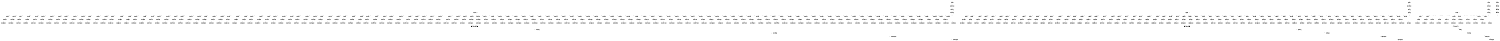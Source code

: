 digraph CFG {
size="10,8"
rankdir="TB"
orientation="portrait"
fontsize=10;
   subgraph "swi120" {
   "swi1200"[label="swi120__bb",fontsize=10,width=0.01]
   "swi1201"[label="swi120__bb__2___1",fontsize=10,width=0.01]
   "swi1202"[label="swi120__bb1",fontsize=10,width=0.01]
   "swi1203"[label="swi120__bb2",fontsize=10,width=0.01]
   "swi1204"[label="swi120__bb3",fontsize=10,width=0.01]
   "swi1205"[label="swi120__bb3__2",fontsize=10,width=0.01]
   "swi1206"[label="swi120__bb3__2___1",fontsize=10,width=0.01]
   "swi1207"[label="swi120__bb5",fontsize=10,width=0.01]
   "swi1208"[label="swi120__bb5__2",fontsize=10,width=0.01]
   "swi1209"[label="swi120__bb5__2___1",fontsize=10,width=0.01]
   "swi12010"[label="swi120__bb7",fontsize=10,width=0.01]
   "swi12011"[label="swi120__bb7__2",fontsize=10,width=0.01]
   "swi12012"[label="swi120__bb7__2___1",fontsize=10,width=0.01]
   "swi12013"[label="swi120__bb9",fontsize=10,width=0.01]
   "swi12014"[label="swi120__bb9__2",fontsize=10,width=0.01]
   "swi12015"[label="swi120__bb9__2___1",fontsize=10,width=0.01]
   "swi12016"[label="swi120__bb11",fontsize=10,width=0.01]
   "swi12017"[label="swi120__bb11__2",fontsize=10,width=0.01]
   "swi12018"[label="swi120__bb11__2___1",fontsize=10,width=0.01]
   "swi12019"[label="swi120__bb13",fontsize=10,width=0.01]
   "swi12020"[label="swi120__bb13__2",fontsize=10,width=0.01]
   "swi12021"[label="swi120__bb13__2___1",fontsize=10,width=0.01]
   "swi12022"[label="swi120__bb15",fontsize=10,width=0.01]
   "swi12023"[label="swi120__bb15__2",fontsize=10,width=0.01]
   "swi12024"[label="swi120__bb15__2___1",fontsize=10,width=0.01]
   "swi12025"[label="swi120__bb17",fontsize=10,width=0.01]
   "swi12026"[label="swi120__bb17__2",fontsize=10,width=0.01]
   "swi12027"[label="swi120__bb17__2___1",fontsize=10,width=0.01]
   "swi12028"[label="swi120__bb19",fontsize=10,width=0.01]
   "swi12029"[label="swi120__bb19__2",fontsize=10,width=0.01]
   "swi12030"[label="swi120__bb19__2___1",fontsize=10,width=0.01]
   "swi12031"[label="swi120__bb21",fontsize=10,width=0.01]
   "swi12032"[label="swi120__bb21__2",fontsize=10,width=0.01]
   "swi12033"[label="swi120__bb21__2___1",fontsize=10,width=0.01]
   "swi12034"[label="swi120__bb23",fontsize=10,width=0.01]
   "swi12035"[label="swi120__bb23__2",fontsize=10,width=0.01]
   "swi12036"[label="swi120__bb23__2___1",fontsize=10,width=0.01]
   "swi12037"[label="swi120__bb25",fontsize=10,width=0.01]
   "swi12038"[label="swi120__bb25__2",fontsize=10,width=0.01]
   "swi12039"[label="swi120__bb25__2___1",fontsize=10,width=0.01]
   "swi12040"[label="swi120__bb27",fontsize=10,width=0.01]
   "swi12041"[label="swi120__bb27__2",fontsize=10,width=0.01]
   "swi12042"[label="swi120__bb27__2___1",fontsize=10,width=0.01]
   "swi12043"[label="swi120__bb29",fontsize=10,width=0.01]
   "swi12044"[label="swi120__bb29__2",fontsize=10,width=0.01]
   "swi12045"[label="swi120__bb29__2___1",fontsize=10,width=0.01]
   "swi12046"[label="swi120__bb31",fontsize=10,width=0.01]
   "swi12047"[label="swi120__bb31__2",fontsize=10,width=0.01]
   "swi12048"[label="swi120__bb31__2___1",fontsize=10,width=0.01]
   "swi12049"[label="swi120__bb33",fontsize=10,width=0.01]
   "swi12050"[label="swi120__bb33__2",fontsize=10,width=0.01]
   "swi12051"[label="swi120__bb33__2___1",fontsize=10,width=0.01]
   "swi12052"[label="swi120__bb35",fontsize=10,width=0.01]
   "swi12053"[label="swi120__bb35__2",fontsize=10,width=0.01]
   "swi12054"[label="swi120__bb35__2___1",fontsize=10,width=0.01]
   "swi12055"[label="swi120__bb37",fontsize=10,width=0.01]
   "swi12056"[label="swi120__bb37__2",fontsize=10,width=0.01]
   "swi12057"[label="swi120__bb37__2___1",fontsize=10,width=0.01]
   "swi12058"[label="swi120__bb39",fontsize=10,width=0.01]
   "swi12059"[label="swi120__bb39__2",fontsize=10,width=0.01]
   "swi12060"[label="swi120__bb39__2___1",fontsize=10,width=0.01]
   "swi12061"[label="swi120__bb41",fontsize=10,width=0.01]
   "swi12062"[label="swi120__bb41__2",fontsize=10,width=0.01]
   "swi12063"[label="swi120__bb41__2___1",fontsize=10,width=0.01]
   "swi12064"[label="swi120__bb43",fontsize=10,width=0.01]
   "swi12065"[label="swi120__bb43__2",fontsize=10,width=0.01]
   "swi12066"[label="swi120__bb43__2___1",fontsize=10,width=0.01]
   "swi12067"[label="swi120__bb45",fontsize=10,width=0.01]
   "swi12068"[label="swi120__bb45__2",fontsize=10,width=0.01]
   "swi12069"[label="swi120__bb45__2___1",fontsize=10,width=0.01]
   "swi12070"[label="swi120__bb47",fontsize=10,width=0.01]
   "swi12071"[label="swi120__bb47__2",fontsize=10,width=0.01]
   "swi12072"[label="swi120__bb47__2___1",fontsize=10,width=0.01]
   "swi12073"[label="swi120__bb49",fontsize=10,width=0.01]
   "swi12074"[label="swi120__bb49__2",fontsize=10,width=0.01]
   "swi12075"[label="swi120__bb49__2___1",fontsize=10,width=0.01]
   "swi12076"[label="swi120__bb51",fontsize=10,width=0.01]
   "swi12077"[label="swi120__bb51__2",fontsize=10,width=0.01]
   "swi12078"[label="swi120__bb51__2___1",fontsize=10,width=0.01]
   "swi12079"[label="swi120__bb53",fontsize=10,width=0.01]
   "swi12080"[label="swi120__bb53__2",fontsize=10,width=0.01]
   "swi12081"[label="swi120__bb53__2___1",fontsize=10,width=0.01]
   "swi12082"[label="swi120__bb55",fontsize=10,width=0.01]
   "swi12083"[label="swi120__bb55__2",fontsize=10,width=0.01]
   "swi12084"[label="swi120__bb55__2___1",fontsize=10,width=0.01]
   "swi12085"[label="swi120__bb57",fontsize=10,width=0.01]
   "swi12086"[label="swi120__bb57__2",fontsize=10,width=0.01]
   "swi12087"[label="swi120__bb57__2___1",fontsize=10,width=0.01]
   "swi12088"[label="swi120__bb59",fontsize=10,width=0.01]
   "swi12089"[label="swi120__bb59__2",fontsize=10,width=0.01]
   "swi12090"[label="swi120__bb59__2___1",fontsize=10,width=0.01]
   "swi12091"[label="swi120__bb61",fontsize=10,width=0.01]
   "swi12092"[label="swi120__bb61__2",fontsize=10,width=0.01]
   "swi12093"[label="swi120__bb61__2___1",fontsize=10,width=0.01]
   "swi12094"[label="swi120__bb63",fontsize=10,width=0.01]
   "swi12095"[label="swi120__bb63__2",fontsize=10,width=0.01]
   "swi12096"[label="swi120__bb63__2___1",fontsize=10,width=0.01]
   "swi12097"[label="swi120__bb65",fontsize=10,width=0.01]
   "swi12098"[label="swi120__bb65__2",fontsize=10,width=0.01]
   "swi12099"[label="swi120__bb65__2___1",fontsize=10,width=0.01]
   "swi120100"[label="swi120__bb67",fontsize=10,width=0.01]
   "swi120101"[label="swi120__bb67__2",fontsize=10,width=0.01]
   "swi120102"[label="swi120__bb67__2___1",fontsize=10,width=0.01]
   "swi120103"[label="swi120__bb69",fontsize=10,width=0.01]
   "swi120104"[label="swi120__bb69__2",fontsize=10,width=0.01]
   "swi120105"[label="swi120__bb69__2___1",fontsize=10,width=0.01]
   "swi120106"[label="swi120__bb71",fontsize=10,width=0.01]
   "swi120107"[label="swi120__bb71__2",fontsize=10,width=0.01]
   "swi120108"[label="swi120__bb71__2___1",fontsize=10,width=0.01]
   "swi120109"[label="swi120__bb73",fontsize=10,width=0.01]
   "swi120110"[label="swi120__bb73__2",fontsize=10,width=0.01]
   "swi120111"[label="swi120__bb73__2___1",fontsize=10,width=0.01]
   "swi120112"[label="swi120__bb75",fontsize=10,width=0.01]
   "swi120113"[label="swi120__bb75__2",fontsize=10,width=0.01]
   "swi120114"[label="swi120__bb75__2___1",fontsize=10,width=0.01]
   "swi120115"[label="swi120__bb77",fontsize=10,width=0.01]
   "swi120116"[label="swi120__bb77__2",fontsize=10,width=0.01]
   "swi120117"[label="swi120__bb77__2___1",fontsize=10,width=0.01]
   "swi120118"[label="swi120__bb79",fontsize=10,width=0.01]
   "swi120119"[label="swi120__bb79__2",fontsize=10,width=0.01]
   "swi120120"[label="swi120__bb79__2___1",fontsize=10,width=0.01]
   "swi120121"[label="swi120__bb81",fontsize=10,width=0.01]
   "swi120122"[label="swi120__bb81__2",fontsize=10,width=0.01]
   "swi120123"[label="swi120__bb81__2___1",fontsize=10,width=0.01]
   "swi120124"[label="swi120__bb83",fontsize=10,width=0.01]
   "swi120125"[label="swi120__bb83__2",fontsize=10,width=0.01]
   "swi120126"[label="swi120__bb83__2___1",fontsize=10,width=0.01]
   "swi120127"[label="swi120__bb85",fontsize=10,width=0.01]
   "swi120128"[label="swi120__bb85__2",fontsize=10,width=0.01]
   "swi120129"[label="swi120__bb85__2___1",fontsize=10,width=0.01]
   "swi120130"[label="swi120__bb87",fontsize=10,width=0.01]
   "swi120131"[label="swi120__bb87__2",fontsize=10,width=0.01]
   "swi120132"[label="swi120__bb87__2___1",fontsize=10,width=0.01]
   "swi120133"[label="swi120__bb89",fontsize=10,width=0.01]
   "swi120134"[label="swi120__bb89__2",fontsize=10,width=0.01]
   "swi120135"[label="swi120__bb89__2___1",fontsize=10,width=0.01]
   "swi120136"[label="swi120__bb91",fontsize=10,width=0.01]
   "swi120137"[label="swi120__bb91__2",fontsize=10,width=0.01]
   "swi120138"[label="swi120__bb91__2___1",fontsize=10,width=0.01]
   "swi120139"[label="swi120__bb93",fontsize=10,width=0.01]
   "swi120140"[label="swi120__bb93__2",fontsize=10,width=0.01]
   "swi120141"[label="swi120__bb93__2___1",fontsize=10,width=0.01]
   "swi120142"[label="swi120__bb95",fontsize=10,width=0.01]
   "swi120143"[label="swi120__bb95__2",fontsize=10,width=0.01]
   "swi120144"[label="swi120__bb95__2___1",fontsize=10,width=0.01]
   "swi120145"[label="swi120__bb97",fontsize=10,width=0.01]
   "swi120146"[label="swi120__bb97__2",fontsize=10,width=0.01]
   "swi120147"[label="swi120__bb97__2___1",fontsize=10,width=0.01]
   "swi120148"[label="swi120__bb99",fontsize=10,width=0.01]
   "swi120149"[label="swi120__bb99__2",fontsize=10,width=0.01]
   "swi120150"[label="swi120__bb99__2___1",fontsize=10,width=0.01]
   "swi120151"[label="swi120__bb101",fontsize=10,width=0.01]
   "swi120152"[label="swi120__bb101__2",fontsize=10,width=0.01]
   "swi120153"[label="swi120__bb101__2___1",fontsize=10,width=0.01]
   "swi120154"[label="swi120__bb103",fontsize=10,width=0.01]
   "swi120155"[label="swi120__bb103__2",fontsize=10,width=0.01]
   "swi120156"[label="swi120__bb103__2___1",fontsize=10,width=0.01]
   "swi120157"[label="swi120__bb105",fontsize=10,width=0.01]
   "swi120158"[label="swi120__bb105__2",fontsize=10,width=0.01]
   "swi120159"[label="swi120__bb105__2___1",fontsize=10,width=0.01]
   "swi120160"[label="swi120__bb107",fontsize=10,width=0.01]
   "swi120161"[label="swi120__bb107__2",fontsize=10,width=0.01]
   "swi120162"[label="swi120__bb107__2___1",fontsize=10,width=0.01]
   "swi120163"[label="swi120__bb109",fontsize=10,width=0.01]
   "swi120164"[label="swi120__bb109__2",fontsize=10,width=0.01]
   "swi120165"[label="swi120__bb109__2___1",fontsize=10,width=0.01]
   "swi120166"[label="swi120__bb111",fontsize=10,width=0.01]
   "swi120167"[label="swi120__bb111__2",fontsize=10,width=0.01]
   "swi120168"[label="swi120__bb111__2___1",fontsize=10,width=0.01]
   "swi120169"[label="swi120__bb113",fontsize=10,width=0.01]
   "swi120170"[label="swi120__bb113__2",fontsize=10,width=0.01]
   "swi120171"[label="swi120__bb113__2___1",fontsize=10,width=0.01]
   "swi120172"[label="swi120__bb115",fontsize=10,width=0.01]
   "swi120173"[label="swi120__bb115__2",fontsize=10,width=0.01]
   "swi120174"[label="swi120__bb115__2___1",fontsize=10,width=0.01]
   "swi120175"[label="swi120__bb117",fontsize=10,width=0.01]
   "swi120176"[label="swi120__bb117__2",fontsize=10,width=0.01]
   "swi120177"[label="swi120__bb117__2___1",fontsize=10,width=0.01]
   "swi120178"[label="swi120__bb119",fontsize=10,width=0.01]
   "swi120179"[label="swi120__bb119__2",fontsize=10,width=0.01]
   "swi120180"[label="swi120__bb119__2___1",fontsize=10,width=0.01]
   "swi120181"[label="swi120__bb121",fontsize=10,width=0.01]
   "swi120182"[label="swi120__bb121__2",fontsize=10,width=0.01]
   "swi120183"[label="swi120__bb121__2___1",fontsize=10,width=0.01]
   "swi120184"[label="swi120__bb123",fontsize=10,width=0.01]
   "swi120185"[label="swi120__bb123__2",fontsize=10,width=0.01]
   "swi120186"[label="swi120__bb123__2___1",fontsize=10,width=0.01]
   "swi120187"[label="swi120__bb125",fontsize=10,width=0.01]
   "swi120188"[label="swi120__bb125__2",fontsize=10,width=0.01]
   "swi120189"[label="swi120__bb125__2___1",fontsize=10,width=0.01]
   "swi120190"[label="swi120__bb127",fontsize=10,width=0.01]
   "swi120191"[label="swi120__bb127__2",fontsize=10,width=0.01]
   "swi120192"[label="swi120__bb127__2___1",fontsize=10,width=0.01]
   "swi120193"[label="swi120__bb129",fontsize=10,width=0.01]
   "swi120194"[label="swi120__bb129__2",fontsize=10,width=0.01]
   "swi120195"[label="swi120__bb129__2___1",fontsize=10,width=0.01]
   "swi120196"[label="swi120__bb131",fontsize=10,width=0.01]
   "swi120197"[label="swi120__bb131__2",fontsize=10,width=0.01]
   "swi120198"[label="swi120__bb131__2___1",fontsize=10,width=0.01]
   "swi120199"[label="swi120__bb133",fontsize=10,width=0.01]
   "swi120200"[label="swi120__bb133__2",fontsize=10,width=0.01]
   "swi120201"[label="swi120__bb133__2___1",fontsize=10,width=0.01]
   "swi120202"[label="swi120__bb135",fontsize=10,width=0.01]
   "swi120203"[label="swi120__bb135__2",fontsize=10,width=0.01]
   "swi120204"[label="swi120__bb135__2___1",fontsize=10,width=0.01]
   "swi120205"[label="swi120__bb137",fontsize=10,width=0.01]
   "swi120206"[label="swi120__bb137__2",fontsize=10,width=0.01]
   "swi120207"[label="swi120__bb137__2___1",fontsize=10,width=0.01]
   "swi120208"[label="swi120__bb139",fontsize=10,width=0.01]
   "swi120209"[label="swi120__bb139__2",fontsize=10,width=0.01]
   "swi120210"[label="swi120__bb139__2___1",fontsize=10,width=0.01]
   "swi120211"[label="swi120__bb141",fontsize=10,width=0.01]
   "swi120212"[label="swi120__bb141__2",fontsize=10,width=0.01]
   "swi120213"[label="swi120__bb141__2___1",fontsize=10,width=0.01]
   "swi120214"[label="swi120__bb143",fontsize=10,width=0.01]
   "swi120215"[label="swi120__bb143__2",fontsize=10,width=0.01]
   "swi120216"[label="swi120__bb143__2___1",fontsize=10,width=0.01]
   "swi120217"[label="swi120__bb145",fontsize=10,width=0.01]
   "swi120218"[label="swi120__bb145__2",fontsize=10,width=0.01]
   "swi120219"[label="swi120__bb145__2___1",fontsize=10,width=0.01]
   "swi120220"[label="swi120__bb147",fontsize=10,width=0.01]
   "swi120221"[label="swi120__bb147__2",fontsize=10,width=0.01]
   "swi120222"[label="swi120__bb147__2___1",fontsize=10,width=0.01]
   "swi120223"[label="swi120__bb149",fontsize=10,width=0.01]
   "swi120224"[label="swi120__bb149__2",fontsize=10,width=0.01]
   "swi120225"[label="swi120__bb149__2___1",fontsize=10,width=0.01]
   "swi120226"[label="swi120__bb151",fontsize=10,width=0.01]
   "swi120227"[label="swi120__bb151__2",fontsize=10,width=0.01]
   "swi120228"[label="swi120__bb151__2___1",fontsize=10,width=0.01]
   "swi120229"[label="swi120__bb153",fontsize=10,width=0.01]
   "swi120230"[label="swi120__bb153__2",fontsize=10,width=0.01]
   "swi120231"[label="swi120__bb153__2___1",fontsize=10,width=0.01]
   "swi120232"[label="swi120__bb155",fontsize=10,width=0.01]
   "swi120233"[label="swi120__bb155__2",fontsize=10,width=0.01]
   "swi120234"[label="swi120__bb155__2___1",fontsize=10,width=0.01]
   "swi120235"[label="swi120__bb157",fontsize=10,width=0.01]
   "swi120236"[label="swi120__bb157__2",fontsize=10,width=0.01]
   "swi120237"[label="swi120__bb157__2___1",fontsize=10,width=0.01]
   "swi120238"[label="swi120__bb159",fontsize=10,width=0.01]
   "swi120239"[label="swi120__bb159__2",fontsize=10,width=0.01]
   "swi120240"[label="swi120__bb159__2___1",fontsize=10,width=0.01]
   "swi120241"[label="swi120__bb161",fontsize=10,width=0.01]
   "swi120242"[label="swi120__bb161__2",fontsize=10,width=0.01]
   "swi120243"[label="swi120__bb161__2___1",fontsize=10,width=0.01]
   "swi120244"[label="swi120__bb163",fontsize=10,width=0.01]
   "swi120245"[label="swi120__bb163__2",fontsize=10,width=0.01]
   "swi120246"[label="swi120__bb163__2___1",fontsize=10,width=0.01]
   "swi120247"[label="swi120__bb165",fontsize=10,width=0.01]
   "swi120248"[label="swi120__bb165__2",fontsize=10,width=0.01]
   "swi120249"[label="swi120__bb165__2___1",fontsize=10,width=0.01]
   "swi120250"[label="swi120__bb167",fontsize=10,width=0.01]
   "swi120251"[label="swi120__bb167__2",fontsize=10,width=0.01]
   "swi120252"[label="swi120__bb167__2___1",fontsize=10,width=0.01]
   "swi120253"[label="swi120__bb169",fontsize=10,width=0.01]
   "swi120254"[label="swi120__bb169__2",fontsize=10,width=0.01]
   "swi120255"[label="swi120__bb169__2___1",fontsize=10,width=0.01]
   "swi120256"[label="swi120__bb171",fontsize=10,width=0.01]
   "swi120257"[label="swi120__bb171__2",fontsize=10,width=0.01]
   "swi120258"[label="swi120__bb171__2___1",fontsize=10,width=0.01]
   "swi120259"[label="swi120__bb173",fontsize=10,width=0.01]
   "swi120260"[label="swi120__bb173__2",fontsize=10,width=0.01]
   "swi120261"[label="swi120__bb173__2___1",fontsize=10,width=0.01]
   "swi120262"[label="swi120__bb175",fontsize=10,width=0.01]
   "swi120263"[label="swi120__bb175__2",fontsize=10,width=0.01]
   "swi120264"[label="swi120__bb175__2___1",fontsize=10,width=0.01]
   "swi120265"[label="swi120__bb177",fontsize=10,width=0.01]
   "swi120266"[label="swi120__bb177__2",fontsize=10,width=0.01]
   "swi120267"[label="swi120__bb177__2___1",fontsize=10,width=0.01]
   "swi120268"[label="swi120__bb179",fontsize=10,width=0.01]
   "swi120269"[label="swi120__bb179__2",fontsize=10,width=0.01]
   "swi120270"[label="swi120__bb179__2___1",fontsize=10,width=0.01]
   "swi120271"[label="swi120__bb181",fontsize=10,width=0.01]
   "swi120272"[label="swi120__bb181__2",fontsize=10,width=0.01]
   "swi120273"[label="swi120__bb181__2___1",fontsize=10,width=0.01]
   "swi120274"[label="swi120__bb183",fontsize=10,width=0.01]
   "swi120275"[label="swi120__bb183__2",fontsize=10,width=0.01]
   "swi120276"[label="swi120__bb183__2___1",fontsize=10,width=0.01]
   "swi120277"[label="swi120__bb185",fontsize=10,width=0.01]
   "swi120278"[label="swi120__bb185__2",fontsize=10,width=0.01]
   "swi120279"[label="swi120__bb185__2___1",fontsize=10,width=0.01]
   "swi120280"[label="swi120__bb187",fontsize=10,width=0.01]
   "swi120281"[label="swi120__bb187__2",fontsize=10,width=0.01]
   "swi120282"[label="swi120__bb187__2___1",fontsize=10,width=0.01]
   "swi120283"[label="swi120__bb189",fontsize=10,width=0.01]
   "swi120284"[label="swi120__bb189__2",fontsize=10,width=0.01]
   "swi120285"[label="swi120__bb189__2___1",fontsize=10,width=0.01]
   "swi120286"[label="swi120__bb191",fontsize=10,width=0.01]
   "swi120287"[label="swi120__bb191__2",fontsize=10,width=0.01]
   "swi120288"[label="swi120__bb191__2___1",fontsize=10,width=0.01]
   "swi120289"[label="swi120__bb193",fontsize=10,width=0.01]
   "swi120290"[label="swi120__bb193__2",fontsize=10,width=0.01]
   "swi120291"[label="swi120__bb193__2___1",fontsize=10,width=0.01]
   "swi120292"[label="swi120__bb195",fontsize=10,width=0.01]
   "swi120293"[label="swi120__bb195__2",fontsize=10,width=0.01]
   "swi120294"[label="swi120__bb195__2___1",fontsize=10,width=0.01]
   "swi120295"[label="swi120__bb197",fontsize=10,width=0.01]
   "swi120296"[label="swi120__bb197__2",fontsize=10,width=0.01]
   "swi120297"[label="swi120__bb197__2___1",fontsize=10,width=0.01]
   "swi120298"[label="swi120__bb199",fontsize=10,width=0.01]
   "swi120299"[label="swi120__bb199__2",fontsize=10,width=0.01]
   "swi120300"[label="swi120__bb199__2___1",fontsize=10,width=0.01]
   "swi120301"[label="swi120__bb201",fontsize=10,width=0.01]
   "swi120302"[label="swi120__bb201__2",fontsize=10,width=0.01]
   "swi120303"[label="swi120__bb201__2___1",fontsize=10,width=0.01]
   "swi120304"[label="swi120__bb203",fontsize=10,width=0.01]
   "swi120305"[label="swi120__bb203__2",fontsize=10,width=0.01]
   "swi120306"[label="swi120__bb203__2___1",fontsize=10,width=0.01]
   "swi120307"[label="swi120__bb205",fontsize=10,width=0.01]
   "swi120308"[label="swi120__bb205__2",fontsize=10,width=0.01]
   "swi120309"[label="swi120__bb205__2___1",fontsize=10,width=0.01]
   "swi120310"[label="swi120__bb207",fontsize=10,width=0.01]
   "swi120311"[label="swi120__bb207__2",fontsize=10,width=0.01]
   "swi120312"[label="swi120__bb207__2___1",fontsize=10,width=0.01]
   "swi120313"[label="swi120__bb209",fontsize=10,width=0.01]
   "swi120314"[label="swi120__bb209__2",fontsize=10,width=0.01]
   "swi120315"[label="swi120__bb209__2___1",fontsize=10,width=0.01]
   "swi120316"[label="swi120__bb211",fontsize=10,width=0.01]
   "swi120317"[label="swi120__bb211__2",fontsize=10,width=0.01]
   "swi120318"[label="swi120__bb211__2___1",fontsize=10,width=0.01]
   "swi120319"[label="swi120__bb213",fontsize=10,width=0.01]
   "swi120320"[label="swi120__bb213__2",fontsize=10,width=0.01]
   "swi120321"[label="swi120__bb213__2___1",fontsize=10,width=0.01]
   "swi120322"[label="swi120__bb215",fontsize=10,width=0.01]
   "swi120323"[label="swi120__bb215__2",fontsize=10,width=0.01]
   "swi120324"[label="swi120__bb215__2___1",fontsize=10,width=0.01]
   "swi120325"[label="swi120__bb217",fontsize=10,width=0.01]
   "swi120326"[label="swi120__bb217__2",fontsize=10,width=0.01]
   "swi120327"[label="swi120__bb217__2___1",fontsize=10,width=0.01]
   "swi120328"[label="swi120__bb219",fontsize=10,width=0.01]
   "swi120329"[label="swi120__bb219__2",fontsize=10,width=0.01]
   "swi120330"[label="swi120__bb219__2___1",fontsize=10,width=0.01]
   "swi120331"[label="swi120__bb221",fontsize=10,width=0.01]
   "swi120332"[label="swi120__bb221__2",fontsize=10,width=0.01]
   "swi120333"[label="swi120__bb221__2___1",fontsize=10,width=0.01]
   "swi120334"[label="swi120__bb223",fontsize=10,width=0.01]
   "swi120335"[label="swi120__bb223__2",fontsize=10,width=0.01]
   "swi120336"[label="swi120__bb223__2___1",fontsize=10,width=0.01]
   "swi120337"[label="swi120__bb225",fontsize=10,width=0.01]
   "swi120338"[label="swi120__bb225__2",fontsize=10,width=0.01]
   "swi120339"[label="swi120__bb225__2___1",fontsize=10,width=0.01]
   "swi120340"[label="swi120__bb227",fontsize=10,width=0.01]
   "swi120341"[label="swi120__bb227__2",fontsize=10,width=0.01]
   "swi120342"[label="swi120__bb227__2___1",fontsize=10,width=0.01]
   "swi120343"[label="swi120__bb229",fontsize=10,width=0.01]
   "swi120344"[label="swi120__bb229__2",fontsize=10,width=0.01]
   "swi120345"[label="swi120__bb229__2___1",fontsize=10,width=0.01]
   "swi120346"[label="swi120__bb231",fontsize=10,width=0.01]
   "swi120347"[label="swi120__bb231__2",fontsize=10,width=0.01]
   "swi120348"[label="swi120__bb231__2___1",fontsize=10,width=0.01]
   "swi120349"[label="swi120__bb233",fontsize=10,width=0.01]
   "swi120350"[label="swi120__bb233__2",fontsize=10,width=0.01]
   "swi120351"[label="swi120__bb233__2___1",fontsize=10,width=0.01]
   "swi120352"[label="swi120__bb235",fontsize=10,width=0.01]
   "swi120353"[label="swi120__bb235__2",fontsize=10,width=0.01]
   "swi120354"[label="swi120__bb235__2___1",fontsize=10,width=0.01]
   "swi120355"[label="swi120__bb237",fontsize=10,width=0.01]
   "swi120356"[label="swi120__bb237__2",fontsize=10,width=0.01]
   "swi120357"[label="swi120__bb237__2___1",fontsize=10,width=0.01]
   "swi120358"[label="swi120__bb239",fontsize=10,width=0.01]
   "swi120359"[label="swi120__bb239__2",fontsize=10,width=0.01]
   "swi120360"[label="swi120__bb239__2___1",fontsize=10,width=0.01]
   "swi120361"[label="swi120__bb241",fontsize=10,width=0.01]
   "swi120362"[label="swi120__bb241__2",fontsize=10,width=0.01]
   "swi120363"[label="swi120__bb241__2___1",fontsize=10,width=0.01]
   "swi120364"[label="swi120__bb243",fontsize=10,width=0.01]
   "swi120365"[label="swi120__bb243__2",fontsize=10,width=0.01]
   "swi120366"[label="swi120__bb245",fontsize=10,width=0.01]
   "swi120367"[label="swi120__bb246",fontsize=10,width=0.01]
   "swi120368"[label="swi120__bb246__2",fontsize=10,width=0.01]
   "swi120369"[label="swi120__bb246__2___1",fontsize=10,width=0.01]
   "swi120370"[label="swi120__bb246__2___2",fontsize=10,width=0.01]
   "swi120371"[label="swi120__bb248",fontsize=10,width=0.01]
   "swi1200" -> "swi1201"
   "swi1201" -> "swi1202"
   "swi1202" -> "swi1203"
   "swi1202" -> "swi120371"
   "swi1203" -> "swi1204"
   "swi1203" -> "swi1207"
   "swi1203" -> "swi12010"
   "swi1203" -> "swi12013"
   "swi1203" -> "swi12016"
   "swi1203" -> "swi12019"
   "swi1203" -> "swi12022"
   "swi1203" -> "swi12025"
   "swi1203" -> "swi12028"
   "swi1203" -> "swi12031"
   "swi1203" -> "swi12034"
   "swi1203" -> "swi12037"
   "swi1203" -> "swi12040"
   "swi1203" -> "swi12043"
   "swi1203" -> "swi12046"
   "swi1203" -> "swi12049"
   "swi1203" -> "swi12052"
   "swi1203" -> "swi12055"
   "swi1203" -> "swi12058"
   "swi1203" -> "swi12061"
   "swi1203" -> "swi12064"
   "swi1203" -> "swi12067"
   "swi1203" -> "swi12070"
   "swi1203" -> "swi12073"
   "swi1203" -> "swi12076"
   "swi1203" -> "swi12079"
   "swi1203" -> "swi12082"
   "swi1203" -> "swi12085"
   "swi1203" -> "swi12088"
   "swi1203" -> "swi12091"
   "swi1203" -> "swi12094"
   "swi1203" -> "swi12097"
   "swi1203" -> "swi120100"
   "swi1203" -> "swi120103"
   "swi1203" -> "swi120106"
   "swi1203" -> "swi120109"
   "swi1203" -> "swi120112"
   "swi1203" -> "swi120115"
   "swi1203" -> "swi120118"
   "swi1203" -> "swi120121"
   "swi1203" -> "swi120124"
   "swi1203" -> "swi120127"
   "swi1203" -> "swi120130"
   "swi1203" -> "swi120133"
   "swi1203" -> "swi120136"
   "swi1203" -> "swi120139"
   "swi1203" -> "swi120142"
   "swi1203" -> "swi120145"
   "swi1203" -> "swi120148"
   "swi1203" -> "swi120151"
   "swi1203" -> "swi120154"
   "swi1203" -> "swi120157"
   "swi1203" -> "swi120160"
   "swi1203" -> "swi120163"
   "swi1203" -> "swi120166"
   "swi1203" -> "swi120169"
   "swi1203" -> "swi120172"
   "swi1203" -> "swi120175"
   "swi1203" -> "swi120178"
   "swi1203" -> "swi120181"
   "swi1203" -> "swi120184"
   "swi1203" -> "swi120187"
   "swi1203" -> "swi120190"
   "swi1203" -> "swi120193"
   "swi1203" -> "swi120196"
   "swi1203" -> "swi120199"
   "swi1203" -> "swi120202"
   "swi1203" -> "swi120205"
   "swi1203" -> "swi120208"
   "swi1203" -> "swi120211"
   "swi1203" -> "swi120214"
   "swi1203" -> "swi120217"
   "swi1203" -> "swi120220"
   "swi1203" -> "swi120223"
   "swi1203" -> "swi120226"
   "swi1203" -> "swi120229"
   "swi1203" -> "swi120232"
   "swi1203" -> "swi120235"
   "swi1203" -> "swi120238"
   "swi1203" -> "swi120241"
   "swi1203" -> "swi120244"
   "swi1203" -> "swi120247"
   "swi1203" -> "swi120250"
   "swi1203" -> "swi120253"
   "swi1203" -> "swi120256"
   "swi1203" -> "swi120259"
   "swi1203" -> "swi120262"
   "swi1203" -> "swi120265"
   "swi1203" -> "swi120268"
   "swi1203" -> "swi120271"
   "swi1203" -> "swi120274"
   "swi1203" -> "swi120277"
   "swi1203" -> "swi120280"
   "swi1203" -> "swi120283"
   "swi1203" -> "swi120286"
   "swi1203" -> "swi120289"
   "swi1203" -> "swi120292"
   "swi1203" -> "swi120295"
   "swi1203" -> "swi120298"
   "swi1203" -> "swi120301"
   "swi1203" -> "swi120304"
   "swi1203" -> "swi120307"
   "swi1203" -> "swi120310"
   "swi1203" -> "swi120313"
   "swi1203" -> "swi120316"
   "swi1203" -> "swi120319"
   "swi1203" -> "swi120322"
   "swi1203" -> "swi120325"
   "swi1203" -> "swi120328"
   "swi1203" -> "swi120331"
   "swi1203" -> "swi120334"
   "swi1203" -> "swi120337"
   "swi1203" -> "swi120340"
   "swi1203" -> "swi120343"
   "swi1203" -> "swi120346"
   "swi1203" -> "swi120349"
   "swi1203" -> "swi120352"
   "swi1203" -> "swi120355"
   "swi1203" -> "swi120358"
   "swi1203" -> "swi120361"
   "swi1203" -> "swi120364"
   "swi1204" -> "swi1205"
   "swi1205" -> "swi1206"
   "swi1206" -> "swi120366"
   "swi1207" -> "swi1208"
   "swi1208" -> "swi1209"
   "swi1209" -> "swi120366"
   "swi12010" -> "swi12011"
   "swi12011" -> "swi12012"
   "swi12012" -> "swi120366"
   "swi12013" -> "swi12014"
   "swi12014" -> "swi12015"
   "swi12015" -> "swi120366"
   "swi12016" -> "swi12017"
   "swi12017" -> "swi12018"
   "swi12018" -> "swi120366"
   "swi12019" -> "swi12020"
   "swi12020" -> "swi12021"
   "swi12021" -> "swi120366"
   "swi12022" -> "swi12023"
   "swi12023" -> "swi12024"
   "swi12024" -> "swi120366"
   "swi12025" -> "swi12026"
   "swi12026" -> "swi12027"
   "swi12027" -> "swi120366"
   "swi12028" -> "swi12029"
   "swi12029" -> "swi12030"
   "swi12030" -> "swi120366"
   "swi12031" -> "swi12032"
   "swi12032" -> "swi12033"
   "swi12033" -> "swi120366"
   "swi12034" -> "swi12035"
   "swi12035" -> "swi12036"
   "swi12036" -> "swi120366"
   "swi12037" -> "swi12038"
   "swi12038" -> "swi12039"
   "swi12039" -> "swi120366"
   "swi12040" -> "swi12041"
   "swi12041" -> "swi12042"
   "swi12042" -> "swi120366"
   "swi12043" -> "swi12044"
   "swi12044" -> "swi12045"
   "swi12045" -> "swi120366"
   "swi12046" -> "swi12047"
   "swi12047" -> "swi12048"
   "swi12048" -> "swi120366"
   "swi12049" -> "swi12050"
   "swi12050" -> "swi12051"
   "swi12051" -> "swi120366"
   "swi12052" -> "swi12053"
   "swi12053" -> "swi12054"
   "swi12054" -> "swi120366"
   "swi12055" -> "swi12056"
   "swi12056" -> "swi12057"
   "swi12057" -> "swi120366"
   "swi12058" -> "swi12059"
   "swi12059" -> "swi12060"
   "swi12060" -> "swi120366"
   "swi12061" -> "swi12062"
   "swi12062" -> "swi12063"
   "swi12063" -> "swi120366"
   "swi12064" -> "swi12065"
   "swi12065" -> "swi12066"
   "swi12066" -> "swi120366"
   "swi12067" -> "swi12068"
   "swi12068" -> "swi12069"
   "swi12069" -> "swi120366"
   "swi12070" -> "swi12071"
   "swi12071" -> "swi12072"
   "swi12072" -> "swi120366"
   "swi12073" -> "swi12074"
   "swi12074" -> "swi12075"
   "swi12075" -> "swi120366"
   "swi12076" -> "swi12077"
   "swi12077" -> "swi12078"
   "swi12078" -> "swi120366"
   "swi12079" -> "swi12080"
   "swi12080" -> "swi12081"
   "swi12081" -> "swi120366"
   "swi12082" -> "swi12083"
   "swi12083" -> "swi12084"
   "swi12084" -> "swi120366"
   "swi12085" -> "swi12086"
   "swi12086" -> "swi12087"
   "swi12087" -> "swi120366"
   "swi12088" -> "swi12089"
   "swi12089" -> "swi12090"
   "swi12090" -> "swi120366"
   "swi12091" -> "swi12092"
   "swi12092" -> "swi12093"
   "swi12093" -> "swi120366"
   "swi12094" -> "swi12095"
   "swi12095" -> "swi12096"
   "swi12096" -> "swi120366"
   "swi12097" -> "swi12098"
   "swi12098" -> "swi12099"
   "swi12099" -> "swi120366"
   "swi120100" -> "swi120101"
   "swi120101" -> "swi120102"
   "swi120102" -> "swi120366"
   "swi120103" -> "swi120104"
   "swi120104" -> "swi120105"
   "swi120105" -> "swi120366"
   "swi120106" -> "swi120107"
   "swi120107" -> "swi120108"
   "swi120108" -> "swi120366"
   "swi120109" -> "swi120110"
   "swi120110" -> "swi120111"
   "swi120111" -> "swi120366"
   "swi120112" -> "swi120113"
   "swi120113" -> "swi120114"
   "swi120114" -> "swi120366"
   "swi120115" -> "swi120116"
   "swi120116" -> "swi120117"
   "swi120117" -> "swi120366"
   "swi120118" -> "swi120119"
   "swi120119" -> "swi120120"
   "swi120120" -> "swi120366"
   "swi120121" -> "swi120122"
   "swi120122" -> "swi120123"
   "swi120123" -> "swi120366"
   "swi120124" -> "swi120125"
   "swi120125" -> "swi120126"
   "swi120126" -> "swi120366"
   "swi120127" -> "swi120128"
   "swi120128" -> "swi120129"
   "swi120129" -> "swi120366"
   "swi120130" -> "swi120131"
   "swi120131" -> "swi120132"
   "swi120132" -> "swi120366"
   "swi120133" -> "swi120134"
   "swi120134" -> "swi120135"
   "swi120135" -> "swi120366"
   "swi120136" -> "swi120137"
   "swi120137" -> "swi120138"
   "swi120138" -> "swi120366"
   "swi120139" -> "swi120140"
   "swi120140" -> "swi120141"
   "swi120141" -> "swi120366"
   "swi120142" -> "swi120143"
   "swi120143" -> "swi120144"
   "swi120144" -> "swi120366"
   "swi120145" -> "swi120146"
   "swi120146" -> "swi120147"
   "swi120147" -> "swi120366"
   "swi120148" -> "swi120149"
   "swi120149" -> "swi120150"
   "swi120150" -> "swi120366"
   "swi120151" -> "swi120152"
   "swi120152" -> "swi120153"
   "swi120153" -> "swi120366"
   "swi120154" -> "swi120155"
   "swi120155" -> "swi120156"
   "swi120156" -> "swi120366"
   "swi120157" -> "swi120158"
   "swi120158" -> "swi120159"
   "swi120159" -> "swi120366"
   "swi120160" -> "swi120161"
   "swi120161" -> "swi120162"
   "swi120162" -> "swi120366"
   "swi120163" -> "swi120164"
   "swi120164" -> "swi120165"
   "swi120165" -> "swi120366"
   "swi120166" -> "swi120167"
   "swi120167" -> "swi120168"
   "swi120168" -> "swi120366"
   "swi120169" -> "swi120170"
   "swi120170" -> "swi120171"
   "swi120171" -> "swi120366"
   "swi120172" -> "swi120173"
   "swi120173" -> "swi120174"
   "swi120174" -> "swi120366"
   "swi120175" -> "swi120176"
   "swi120176" -> "swi120177"
   "swi120177" -> "swi120366"
   "swi120178" -> "swi120179"
   "swi120179" -> "swi120180"
   "swi120180" -> "swi120366"
   "swi120181" -> "swi120182"
   "swi120182" -> "swi120183"
   "swi120183" -> "swi120366"
   "swi120184" -> "swi120185"
   "swi120185" -> "swi120186"
   "swi120186" -> "swi120366"
   "swi120187" -> "swi120188"
   "swi120188" -> "swi120189"
   "swi120189" -> "swi120366"
   "swi120190" -> "swi120191"
   "swi120191" -> "swi120192"
   "swi120192" -> "swi120366"
   "swi120193" -> "swi120194"
   "swi120194" -> "swi120195"
   "swi120195" -> "swi120366"
   "swi120196" -> "swi120197"
   "swi120197" -> "swi120198"
   "swi120198" -> "swi120366"
   "swi120199" -> "swi120200"
   "swi120200" -> "swi120201"
   "swi120201" -> "swi120366"
   "swi120202" -> "swi120203"
   "swi120203" -> "swi120204"
   "swi120204" -> "swi120366"
   "swi120205" -> "swi120206"
   "swi120206" -> "swi120207"
   "swi120207" -> "swi120366"
   "swi120208" -> "swi120209"
   "swi120209" -> "swi120210"
   "swi120210" -> "swi120366"
   "swi120211" -> "swi120212"
   "swi120212" -> "swi120213"
   "swi120213" -> "swi120366"
   "swi120214" -> "swi120215"
   "swi120215" -> "swi120216"
   "swi120216" -> "swi120366"
   "swi120217" -> "swi120218"
   "swi120218" -> "swi120219"
   "swi120219" -> "swi120366"
   "swi120220" -> "swi120221"
   "swi120221" -> "swi120222"
   "swi120222" -> "swi120366"
   "swi120223" -> "swi120224"
   "swi120224" -> "swi120225"
   "swi120225" -> "swi120366"
   "swi120226" -> "swi120227"
   "swi120227" -> "swi120228"
   "swi120228" -> "swi120366"
   "swi120229" -> "swi120230"
   "swi120230" -> "swi120231"
   "swi120231" -> "swi120366"
   "swi120232" -> "swi120233"
   "swi120233" -> "swi120234"
   "swi120234" -> "swi120366"
   "swi120235" -> "swi120236"
   "swi120236" -> "swi120237"
   "swi120237" -> "swi120366"
   "swi120238" -> "swi120239"
   "swi120239" -> "swi120240"
   "swi120240" -> "swi120366"
   "swi120241" -> "swi120242"
   "swi120242" -> "swi120243"
   "swi120243" -> "swi120366"
   "swi120244" -> "swi120245"
   "swi120245" -> "swi120246"
   "swi120246" -> "swi120366"
   "swi120247" -> "swi120248"
   "swi120248" -> "swi120249"
   "swi120249" -> "swi120366"
   "swi120250" -> "swi120251"
   "swi120251" -> "swi120252"
   "swi120252" -> "swi120366"
   "swi120253" -> "swi120254"
   "swi120254" -> "swi120255"
   "swi120255" -> "swi120366"
   "swi120256" -> "swi120257"
   "swi120257" -> "swi120258"
   "swi120258" -> "swi120366"
   "swi120259" -> "swi120260"
   "swi120260" -> "swi120261"
   "swi120261" -> "swi120366"
   "swi120262" -> "swi120263"
   "swi120263" -> "swi120264"
   "swi120264" -> "swi120366"
   "swi120265" -> "swi120266"
   "swi120266" -> "swi120267"
   "swi120267" -> "swi120366"
   "swi120268" -> "swi120269"
   "swi120269" -> "swi120270"
   "swi120270" -> "swi120366"
   "swi120271" -> "swi120272"
   "swi120272" -> "swi120273"
   "swi120273" -> "swi120366"
   "swi120274" -> "swi120275"
   "swi120275" -> "swi120276"
   "swi120276" -> "swi120366"
   "swi120277" -> "swi120278"
   "swi120278" -> "swi120279"
   "swi120279" -> "swi120366"
   "swi120280" -> "swi120281"
   "swi120281" -> "swi120282"
   "swi120282" -> "swi120366"
   "swi120283" -> "swi120284"
   "swi120284" -> "swi120285"
   "swi120285" -> "swi120366"
   "swi120286" -> "swi120287"
   "swi120287" -> "swi120288"
   "swi120288" -> "swi120366"
   "swi120289" -> "swi120290"
   "swi120290" -> "swi120291"
   "swi120291" -> "swi120366"
   "swi120292" -> "swi120293"
   "swi120293" -> "swi120294"
   "swi120294" -> "swi120366"
   "swi120295" -> "swi120296"
   "swi120296" -> "swi120297"
   "swi120297" -> "swi120366"
   "swi120298" -> "swi120299"
   "swi120299" -> "swi120300"
   "swi120300" -> "swi120366"
   "swi120301" -> "swi120302"
   "swi120302" -> "swi120303"
   "swi120303" -> "swi120366"
   "swi120304" -> "swi120305"
   "swi120305" -> "swi120306"
   "swi120306" -> "swi120366"
   "swi120307" -> "swi120308"
   "swi120308" -> "swi120309"
   "swi120309" -> "swi120366"
   "swi120310" -> "swi120311"
   "swi120311" -> "swi120312"
   "swi120312" -> "swi120366"
   "swi120313" -> "swi120314"
   "swi120314" -> "swi120315"
   "swi120315" -> "swi120366"
   "swi120316" -> "swi120317"
   "swi120317" -> "swi120318"
   "swi120318" -> "swi120366"
   "swi120319" -> "swi120320"
   "swi120320" -> "swi120321"
   "swi120321" -> "swi120366"
   "swi120322" -> "swi120323"
   "swi120323" -> "swi120324"
   "swi120324" -> "swi120366"
   "swi120325" -> "swi120326"
   "swi120326" -> "swi120327"
   "swi120327" -> "swi120366"
   "swi120328" -> "swi120329"
   "swi120329" -> "swi120330"
   "swi120330" -> "swi120366"
   "swi120331" -> "swi120332"
   "swi120332" -> "swi120333"
   "swi120333" -> "swi120366"
   "swi120334" -> "swi120335"
   "swi120335" -> "swi120336"
   "swi120336" -> "swi120366"
   "swi120337" -> "swi120338"
   "swi120338" -> "swi120339"
   "swi120339" -> "swi120366"
   "swi120340" -> "swi120341"
   "swi120341" -> "swi120342"
   "swi120342" -> "swi120366"
   "swi120343" -> "swi120344"
   "swi120344" -> "swi120345"
   "swi120345" -> "swi120366"
   "swi120346" -> "swi120347"
   "swi120347" -> "swi120348"
   "swi120348" -> "swi120366"
   "swi120349" -> "swi120350"
   "swi120350" -> "swi120351"
   "swi120351" -> "swi120366"
   "swi120352" -> "swi120353"
   "swi120353" -> "swi120354"
   "swi120354" -> "swi120366"
   "swi120355" -> "swi120356"
   "swi120356" -> "swi120357"
   "swi120357" -> "swi120366"
   "swi120358" -> "swi120359"
   "swi120359" -> "swi120360"
   "swi120360" -> "swi120366"
   "swi120361" -> "swi120362"
   "swi120362" -> "swi120363"
   "swi120363" -> "swi120366"
   "swi120364" -> "swi120365"
   "swi120365" -> "swi120366"
   "swi120366" -> "swi120367"
   "swi120367" -> "swi120368"
   "swi120368" -> "swi120369"
   "swi120369" -> "swi120370"
   "swi120370" -> "swi1202"
   "swi120_entry" [label="",color="white",height="0.01",fontsize=10,width=0.01]
   "swi120_entry" -> "swi1200"
   "swi120_exit" [label="",color="white",fontsize=10,width=0.01]
   "swi120371" -> "swi120_exit"
}
   subgraph "swi50" {
   "swi500"[label="swi50__bb",fontsize=10,width=0.01]
   "swi501"[label="swi50__bb__2___1",fontsize=10,width=0.01]
   "swi502"[label="swi50__bb1",fontsize=10,width=0.01]
   "swi503"[label="swi50__bb2",fontsize=10,width=0.01]
   "swi504"[label="swi50__bb3",fontsize=10,width=0.01]
   "swi505"[label="swi50__bb3__2",fontsize=10,width=0.01]
   "swi506"[label="swi50__bb3__2___1",fontsize=10,width=0.01]
   "swi507"[label="swi50__bb5",fontsize=10,width=0.01]
   "swi508"[label="swi50__bb5__2",fontsize=10,width=0.01]
   "swi509"[label="swi50__bb5__2___1",fontsize=10,width=0.01]
   "swi5010"[label="swi50__bb7",fontsize=10,width=0.01]
   "swi5011"[label="swi50__bb7__2",fontsize=10,width=0.01]
   "swi5012"[label="swi50__bb7__2___1",fontsize=10,width=0.01]
   "swi5013"[label="swi50__bb9",fontsize=10,width=0.01]
   "swi5014"[label="swi50__bb9__2",fontsize=10,width=0.01]
   "swi5015"[label="swi50__bb9__2___1",fontsize=10,width=0.01]
   "swi5016"[label="swi50__bb11",fontsize=10,width=0.01]
   "swi5017"[label="swi50__bb11__2",fontsize=10,width=0.01]
   "swi5018"[label="swi50__bb11__2___1",fontsize=10,width=0.01]
   "swi5019"[label="swi50__bb13",fontsize=10,width=0.01]
   "swi5020"[label="swi50__bb13__2",fontsize=10,width=0.01]
   "swi5021"[label="swi50__bb13__2___1",fontsize=10,width=0.01]
   "swi5022"[label="swi50__bb15",fontsize=10,width=0.01]
   "swi5023"[label="swi50__bb15__2",fontsize=10,width=0.01]
   "swi5024"[label="swi50__bb15__2___1",fontsize=10,width=0.01]
   "swi5025"[label="swi50__bb17",fontsize=10,width=0.01]
   "swi5026"[label="swi50__bb17__2",fontsize=10,width=0.01]
   "swi5027"[label="swi50__bb17__2___1",fontsize=10,width=0.01]
   "swi5028"[label="swi50__bb19",fontsize=10,width=0.01]
   "swi5029"[label="swi50__bb19__2",fontsize=10,width=0.01]
   "swi5030"[label="swi50__bb19__2___1",fontsize=10,width=0.01]
   "swi5031"[label="swi50__bb21",fontsize=10,width=0.01]
   "swi5032"[label="swi50__bb21__2",fontsize=10,width=0.01]
   "swi5033"[label="swi50__bb21__2___1",fontsize=10,width=0.01]
   "swi5034"[label="swi50__bb23",fontsize=10,width=0.01]
   "swi5035"[label="swi50__bb23__2",fontsize=10,width=0.01]
   "swi5036"[label="swi50__bb23__2___1",fontsize=10,width=0.01]
   "swi5037"[label="swi50__bb25",fontsize=10,width=0.01]
   "swi5038"[label="swi50__bb25__2",fontsize=10,width=0.01]
   "swi5039"[label="swi50__bb25__2___1",fontsize=10,width=0.01]
   "swi5040"[label="swi50__bb27",fontsize=10,width=0.01]
   "swi5041"[label="swi50__bb27__2",fontsize=10,width=0.01]
   "swi5042"[label="swi50__bb27__2___1",fontsize=10,width=0.01]
   "swi5043"[label="swi50__bb29",fontsize=10,width=0.01]
   "swi5044"[label="swi50__bb29__2",fontsize=10,width=0.01]
   "swi5045"[label="swi50__bb29__2___1",fontsize=10,width=0.01]
   "swi5046"[label="swi50__bb31",fontsize=10,width=0.01]
   "swi5047"[label="swi50__bb31__2",fontsize=10,width=0.01]
   "swi5048"[label="swi50__bb31__2___1",fontsize=10,width=0.01]
   "swi5049"[label="swi50__bb33",fontsize=10,width=0.01]
   "swi5050"[label="swi50__bb33__2",fontsize=10,width=0.01]
   "swi5051"[label="swi50__bb33__2___1",fontsize=10,width=0.01]
   "swi5052"[label="swi50__bb35",fontsize=10,width=0.01]
   "swi5053"[label="swi50__bb35__2",fontsize=10,width=0.01]
   "swi5054"[label="swi50__bb35__2___1",fontsize=10,width=0.01]
   "swi5055"[label="swi50__bb37",fontsize=10,width=0.01]
   "swi5056"[label="swi50__bb37__2",fontsize=10,width=0.01]
   "swi5057"[label="swi50__bb37__2___1",fontsize=10,width=0.01]
   "swi5058"[label="swi50__bb39",fontsize=10,width=0.01]
   "swi5059"[label="swi50__bb39__2",fontsize=10,width=0.01]
   "swi5060"[label="swi50__bb39__2___1",fontsize=10,width=0.01]
   "swi5061"[label="swi50__bb41",fontsize=10,width=0.01]
   "swi5062"[label="swi50__bb41__2",fontsize=10,width=0.01]
   "swi5063"[label="swi50__bb41__2___1",fontsize=10,width=0.01]
   "swi5064"[label="swi50__bb43",fontsize=10,width=0.01]
   "swi5065"[label="swi50__bb43__2",fontsize=10,width=0.01]
   "swi5066"[label="swi50__bb43__2___1",fontsize=10,width=0.01]
   "swi5067"[label="swi50__bb45",fontsize=10,width=0.01]
   "swi5068"[label="swi50__bb45__2",fontsize=10,width=0.01]
   "swi5069"[label="swi50__bb45__2___1",fontsize=10,width=0.01]
   "swi5070"[label="swi50__bb47",fontsize=10,width=0.01]
   "swi5071"[label="swi50__bb47__2",fontsize=10,width=0.01]
   "swi5072"[label="swi50__bb47__2___1",fontsize=10,width=0.01]
   "swi5073"[label="swi50__bb49",fontsize=10,width=0.01]
   "swi5074"[label="swi50__bb49__2",fontsize=10,width=0.01]
   "swi5075"[label="swi50__bb49__2___1",fontsize=10,width=0.01]
   "swi5076"[label="swi50__bb51",fontsize=10,width=0.01]
   "swi5077"[label="swi50__bb51__2",fontsize=10,width=0.01]
   "swi5078"[label="swi50__bb51__2___1",fontsize=10,width=0.01]
   "swi5079"[label="swi50__bb53",fontsize=10,width=0.01]
   "swi5080"[label="swi50__bb53__2",fontsize=10,width=0.01]
   "swi5081"[label="swi50__bb53__2___1",fontsize=10,width=0.01]
   "swi5082"[label="swi50__bb55",fontsize=10,width=0.01]
   "swi5083"[label="swi50__bb55__2",fontsize=10,width=0.01]
   "swi5084"[label="swi50__bb55__2___1",fontsize=10,width=0.01]
   "swi5085"[label="swi50__bb57",fontsize=10,width=0.01]
   "swi5086"[label="swi50__bb57__2",fontsize=10,width=0.01]
   "swi5087"[label="swi50__bb57__2___1",fontsize=10,width=0.01]
   "swi5088"[label="swi50__bb59",fontsize=10,width=0.01]
   "swi5089"[label="swi50__bb59__2",fontsize=10,width=0.01]
   "swi5090"[label="swi50__bb59__2___1",fontsize=10,width=0.01]
   "swi5091"[label="swi50__bb61",fontsize=10,width=0.01]
   "swi5092"[label="swi50__bb61__2",fontsize=10,width=0.01]
   "swi5093"[label="swi50__bb61__2___1",fontsize=10,width=0.01]
   "swi5094"[label="swi50__bb63",fontsize=10,width=0.01]
   "swi5095"[label="swi50__bb63__2",fontsize=10,width=0.01]
   "swi5096"[label="swi50__bb63__2___1",fontsize=10,width=0.01]
   "swi5097"[label="swi50__bb65",fontsize=10,width=0.01]
   "swi5098"[label="swi50__bb65__2",fontsize=10,width=0.01]
   "swi5099"[label="swi50__bb65__2___1",fontsize=10,width=0.01]
   "swi50100"[label="swi50__bb67",fontsize=10,width=0.01]
   "swi50101"[label="swi50__bb67__2",fontsize=10,width=0.01]
   "swi50102"[label="swi50__bb67__2___1",fontsize=10,width=0.01]
   "swi50103"[label="swi50__bb69",fontsize=10,width=0.01]
   "swi50104"[label="swi50__bb69__2",fontsize=10,width=0.01]
   "swi50105"[label="swi50__bb69__2___1",fontsize=10,width=0.01]
   "swi50106"[label="swi50__bb71",fontsize=10,width=0.01]
   "swi50107"[label="swi50__bb71__2",fontsize=10,width=0.01]
   "swi50108"[label="swi50__bb71__2___1",fontsize=10,width=0.01]
   "swi50109"[label="swi50__bb73",fontsize=10,width=0.01]
   "swi50110"[label="swi50__bb73__2",fontsize=10,width=0.01]
   "swi50111"[label="swi50__bb73__2___1",fontsize=10,width=0.01]
   "swi50112"[label="swi50__bb75",fontsize=10,width=0.01]
   "swi50113"[label="swi50__bb75__2",fontsize=10,width=0.01]
   "swi50114"[label="swi50__bb75__2___1",fontsize=10,width=0.01]
   "swi50115"[label="swi50__bb77",fontsize=10,width=0.01]
   "swi50116"[label="swi50__bb77__2",fontsize=10,width=0.01]
   "swi50117"[label="swi50__bb77__2___1",fontsize=10,width=0.01]
   "swi50118"[label="swi50__bb79",fontsize=10,width=0.01]
   "swi50119"[label="swi50__bb79__2",fontsize=10,width=0.01]
   "swi50120"[label="swi50__bb79__2___1",fontsize=10,width=0.01]
   "swi50121"[label="swi50__bb81",fontsize=10,width=0.01]
   "swi50122"[label="swi50__bb81__2",fontsize=10,width=0.01]
   "swi50123"[label="swi50__bb81__2___1",fontsize=10,width=0.01]
   "swi50124"[label="swi50__bb83",fontsize=10,width=0.01]
   "swi50125"[label="swi50__bb83__2",fontsize=10,width=0.01]
   "swi50126"[label="swi50__bb83__2___1",fontsize=10,width=0.01]
   "swi50127"[label="swi50__bb85",fontsize=10,width=0.01]
   "swi50128"[label="swi50__bb85__2",fontsize=10,width=0.01]
   "swi50129"[label="swi50__bb85__2___1",fontsize=10,width=0.01]
   "swi50130"[label="swi50__bb87",fontsize=10,width=0.01]
   "swi50131"[label="swi50__bb87__2",fontsize=10,width=0.01]
   "swi50132"[label="swi50__bb87__2___1",fontsize=10,width=0.01]
   "swi50133"[label="swi50__bb89",fontsize=10,width=0.01]
   "swi50134"[label="swi50__bb89__2",fontsize=10,width=0.01]
   "swi50135"[label="swi50__bb89__2___1",fontsize=10,width=0.01]
   "swi50136"[label="swi50__bb91",fontsize=10,width=0.01]
   "swi50137"[label="swi50__bb91__2",fontsize=10,width=0.01]
   "swi50138"[label="swi50__bb91__2___1",fontsize=10,width=0.01]
   "swi50139"[label="swi50__bb93",fontsize=10,width=0.01]
   "swi50140"[label="swi50__bb93__2",fontsize=10,width=0.01]
   "swi50141"[label="swi50__bb93__2___1",fontsize=10,width=0.01]
   "swi50142"[label="swi50__bb95",fontsize=10,width=0.01]
   "swi50143"[label="swi50__bb95__2",fontsize=10,width=0.01]
   "swi50144"[label="swi50__bb95__2___1",fontsize=10,width=0.01]
   "swi50145"[label="swi50__bb97",fontsize=10,width=0.01]
   "swi50146"[label="swi50__bb97__2",fontsize=10,width=0.01]
   "swi50147"[label="swi50__bb97__2___1",fontsize=10,width=0.01]
   "swi50148"[label="swi50__bb99",fontsize=10,width=0.01]
   "swi50149"[label="swi50__bb99__2",fontsize=10,width=0.01]
   "swi50150"[label="swi50__bb99__2___1",fontsize=10,width=0.01]
   "swi50151"[label="swi50__bb101",fontsize=10,width=0.01]
   "swi50152"[label="swi50__bb101__2",fontsize=10,width=0.01]
   "swi50153"[label="swi50__bb101__2___1",fontsize=10,width=0.01]
   "swi50154"[label="swi50__bb103",fontsize=10,width=0.01]
   "swi50155"[label="swi50__bb103__2",fontsize=10,width=0.01]
   "swi50156"[label="swi50__bb103__2___1",fontsize=10,width=0.01]
   "swi50157"[label="swi50__bb105",fontsize=10,width=0.01]
   "swi50158"[label="swi50__bb105__2",fontsize=10,width=0.01]
   "swi50159"[label="swi50__bb105__2___1",fontsize=10,width=0.01]
   "swi50160"[label="swi50__bb107",fontsize=10,width=0.01]
   "swi50161"[label="swi50__bb107__2",fontsize=10,width=0.01]
   "swi50162"[label="swi50__bb107__2___1",fontsize=10,width=0.01]
   "swi50163"[label="swi50__bb109",fontsize=10,width=0.01]
   "swi50164"[label="swi50__bb109__2",fontsize=10,width=0.01]
   "swi50165"[label="swi50__bb109__2___1",fontsize=10,width=0.01]
   "swi50166"[label="swi50__bb111",fontsize=10,width=0.01]
   "swi50167"[label="swi50__bb111__2",fontsize=10,width=0.01]
   "swi50168"[label="swi50__bb111__2___1",fontsize=10,width=0.01]
   "swi50169"[label="swi50__bb113",fontsize=10,width=0.01]
   "swi50170"[label="swi50__bb113__2",fontsize=10,width=0.01]
   "swi50171"[label="swi50__bb113__2___1",fontsize=10,width=0.01]
   "swi50172"[label="swi50__bb115",fontsize=10,width=0.01]
   "swi50173"[label="swi50__bb115__2",fontsize=10,width=0.01]
   "swi50174"[label="swi50__bb115__2___1",fontsize=10,width=0.01]
   "swi50175"[label="swi50__bb117",fontsize=10,width=0.01]
   "swi50176"[label="swi50__bb117__2",fontsize=10,width=0.01]
   "swi50177"[label="swi50__bb117__2___1",fontsize=10,width=0.01]
   "swi50178"[label="swi50__bb119",fontsize=10,width=0.01]
   "swi50179"[label="swi50__bb119__2",fontsize=10,width=0.01]
   "swi50180"[label="swi50__bb119__2___1",fontsize=10,width=0.01]
   "swi50181"[label="swi50__bb121",fontsize=10,width=0.01]
   "swi50182"[label="swi50__bb121__2",fontsize=10,width=0.01]
   "swi50183"[label="swi50__bb121__2___1",fontsize=10,width=0.01]
   "swi50184"[label="swi50__bb123",fontsize=10,width=0.01]
   "swi50185"[label="swi50__bb123__2",fontsize=10,width=0.01]
   "swi50186"[label="swi50__bb125",fontsize=10,width=0.01]
   "swi50187"[label="swi50__bb126",fontsize=10,width=0.01]
   "swi50188"[label="swi50__bb126__2",fontsize=10,width=0.01]
   "swi50189"[label="swi50__bb126__2___1",fontsize=10,width=0.01]
   "swi50190"[label="swi50__bb126__2___2",fontsize=10,width=0.01]
   "swi50191"[label="swi50__bb128",fontsize=10,width=0.01]
   "swi500" -> "swi501"
   "swi501" -> "swi502"
   "swi502" -> "swi503"
   "swi502" -> "swi50191"
   "swi503" -> "swi504"
   "swi503" -> "swi507"
   "swi503" -> "swi5010"
   "swi503" -> "swi5013"
   "swi503" -> "swi5016"
   "swi503" -> "swi5019"
   "swi503" -> "swi5022"
   "swi503" -> "swi5025"
   "swi503" -> "swi5028"
   "swi503" -> "swi5031"
   "swi503" -> "swi5034"
   "swi503" -> "swi5037"
   "swi503" -> "swi5040"
   "swi503" -> "swi5043"
   "swi503" -> "swi5046"
   "swi503" -> "swi5049"
   "swi503" -> "swi5052"
   "swi503" -> "swi5055"
   "swi503" -> "swi5058"
   "swi503" -> "swi5061"
   "swi503" -> "swi5064"
   "swi503" -> "swi5067"
   "swi503" -> "swi5070"
   "swi503" -> "swi5073"
   "swi503" -> "swi5076"
   "swi503" -> "swi5079"
   "swi503" -> "swi5082"
   "swi503" -> "swi5085"
   "swi503" -> "swi5088"
   "swi503" -> "swi5091"
   "swi503" -> "swi5094"
   "swi503" -> "swi5097"
   "swi503" -> "swi50100"
   "swi503" -> "swi50103"
   "swi503" -> "swi50106"
   "swi503" -> "swi50109"
   "swi503" -> "swi50112"
   "swi503" -> "swi50115"
   "swi503" -> "swi50118"
   "swi503" -> "swi50121"
   "swi503" -> "swi50124"
   "swi503" -> "swi50127"
   "swi503" -> "swi50130"
   "swi503" -> "swi50133"
   "swi503" -> "swi50136"
   "swi503" -> "swi50139"
   "swi503" -> "swi50142"
   "swi503" -> "swi50145"
   "swi503" -> "swi50148"
   "swi503" -> "swi50151"
   "swi503" -> "swi50154"
   "swi503" -> "swi50157"
   "swi503" -> "swi50160"
   "swi503" -> "swi50163"
   "swi503" -> "swi50166"
   "swi503" -> "swi50169"
   "swi503" -> "swi50172"
   "swi503" -> "swi50175"
   "swi503" -> "swi50178"
   "swi503" -> "swi50181"
   "swi503" -> "swi50184"
   "swi504" -> "swi505"
   "swi505" -> "swi506"
   "swi506" -> "swi50186"
   "swi507" -> "swi508"
   "swi508" -> "swi509"
   "swi509" -> "swi50186"
   "swi5010" -> "swi5011"
   "swi5011" -> "swi5012"
   "swi5012" -> "swi50186"
   "swi5013" -> "swi5014"
   "swi5014" -> "swi5015"
   "swi5015" -> "swi50186"
   "swi5016" -> "swi5017"
   "swi5017" -> "swi5018"
   "swi5018" -> "swi50186"
   "swi5019" -> "swi5020"
   "swi5020" -> "swi5021"
   "swi5021" -> "swi50186"
   "swi5022" -> "swi5023"
   "swi5023" -> "swi5024"
   "swi5024" -> "swi50186"
   "swi5025" -> "swi5026"
   "swi5026" -> "swi5027"
   "swi5027" -> "swi50186"
   "swi5028" -> "swi5029"
   "swi5029" -> "swi5030"
   "swi5030" -> "swi50186"
   "swi5031" -> "swi5032"
   "swi5032" -> "swi5033"
   "swi5033" -> "swi50186"
   "swi5034" -> "swi5035"
   "swi5035" -> "swi5036"
   "swi5036" -> "swi50186"
   "swi5037" -> "swi5038"
   "swi5038" -> "swi5039"
   "swi5039" -> "swi50186"
   "swi5040" -> "swi5041"
   "swi5041" -> "swi5042"
   "swi5042" -> "swi50186"
   "swi5043" -> "swi5044"
   "swi5044" -> "swi5045"
   "swi5045" -> "swi50186"
   "swi5046" -> "swi5047"
   "swi5047" -> "swi5048"
   "swi5048" -> "swi50186"
   "swi5049" -> "swi5050"
   "swi5050" -> "swi5051"
   "swi5051" -> "swi50186"
   "swi5052" -> "swi5053"
   "swi5053" -> "swi5054"
   "swi5054" -> "swi50186"
   "swi5055" -> "swi5056"
   "swi5056" -> "swi5057"
   "swi5057" -> "swi50186"
   "swi5058" -> "swi5059"
   "swi5059" -> "swi5060"
   "swi5060" -> "swi50186"
   "swi5061" -> "swi5062"
   "swi5062" -> "swi5063"
   "swi5063" -> "swi50186"
   "swi5064" -> "swi5065"
   "swi5065" -> "swi5066"
   "swi5066" -> "swi50186"
   "swi5067" -> "swi5068"
   "swi5068" -> "swi5069"
   "swi5069" -> "swi50186"
   "swi5070" -> "swi5071"
   "swi5071" -> "swi5072"
   "swi5072" -> "swi50186"
   "swi5073" -> "swi5074"
   "swi5074" -> "swi5075"
   "swi5075" -> "swi50186"
   "swi5076" -> "swi5077"
   "swi5077" -> "swi5078"
   "swi5078" -> "swi50186"
   "swi5079" -> "swi5080"
   "swi5080" -> "swi5081"
   "swi5081" -> "swi50186"
   "swi5082" -> "swi5083"
   "swi5083" -> "swi5084"
   "swi5084" -> "swi50186"
   "swi5085" -> "swi5086"
   "swi5086" -> "swi5087"
   "swi5087" -> "swi50186"
   "swi5088" -> "swi5089"
   "swi5089" -> "swi5090"
   "swi5090" -> "swi50186"
   "swi5091" -> "swi5092"
   "swi5092" -> "swi5093"
   "swi5093" -> "swi50186"
   "swi5094" -> "swi5095"
   "swi5095" -> "swi5096"
   "swi5096" -> "swi50186"
   "swi5097" -> "swi5098"
   "swi5098" -> "swi5099"
   "swi5099" -> "swi50186"
   "swi50100" -> "swi50101"
   "swi50101" -> "swi50102"
   "swi50102" -> "swi50186"
   "swi50103" -> "swi50104"
   "swi50104" -> "swi50105"
   "swi50105" -> "swi50186"
   "swi50106" -> "swi50107"
   "swi50107" -> "swi50108"
   "swi50108" -> "swi50186"
   "swi50109" -> "swi50110"
   "swi50110" -> "swi50111"
   "swi50111" -> "swi50186"
   "swi50112" -> "swi50113"
   "swi50113" -> "swi50114"
   "swi50114" -> "swi50186"
   "swi50115" -> "swi50116"
   "swi50116" -> "swi50117"
   "swi50117" -> "swi50186"
   "swi50118" -> "swi50119"
   "swi50119" -> "swi50120"
   "swi50120" -> "swi50186"
   "swi50121" -> "swi50122"
   "swi50122" -> "swi50123"
   "swi50123" -> "swi50186"
   "swi50124" -> "swi50125"
   "swi50125" -> "swi50126"
   "swi50126" -> "swi50186"
   "swi50127" -> "swi50128"
   "swi50128" -> "swi50129"
   "swi50129" -> "swi50186"
   "swi50130" -> "swi50131"
   "swi50131" -> "swi50132"
   "swi50132" -> "swi50186"
   "swi50133" -> "swi50134"
   "swi50134" -> "swi50135"
   "swi50135" -> "swi50186"
   "swi50136" -> "swi50137"
   "swi50137" -> "swi50138"
   "swi50138" -> "swi50186"
   "swi50139" -> "swi50140"
   "swi50140" -> "swi50141"
   "swi50141" -> "swi50186"
   "swi50142" -> "swi50143"
   "swi50143" -> "swi50144"
   "swi50144" -> "swi50186"
   "swi50145" -> "swi50146"
   "swi50146" -> "swi50147"
   "swi50147" -> "swi50186"
   "swi50148" -> "swi50149"
   "swi50149" -> "swi50150"
   "swi50150" -> "swi50186"
   "swi50151" -> "swi50152"
   "swi50152" -> "swi50153"
   "swi50153" -> "swi50186"
   "swi50154" -> "swi50155"
   "swi50155" -> "swi50156"
   "swi50156" -> "swi50186"
   "swi50157" -> "swi50158"
   "swi50158" -> "swi50159"
   "swi50159" -> "swi50186"
   "swi50160" -> "swi50161"
   "swi50161" -> "swi50162"
   "swi50162" -> "swi50186"
   "swi50163" -> "swi50164"
   "swi50164" -> "swi50165"
   "swi50165" -> "swi50186"
   "swi50166" -> "swi50167"
   "swi50167" -> "swi50168"
   "swi50168" -> "swi50186"
   "swi50169" -> "swi50170"
   "swi50170" -> "swi50171"
   "swi50171" -> "swi50186"
   "swi50172" -> "swi50173"
   "swi50173" -> "swi50174"
   "swi50174" -> "swi50186"
   "swi50175" -> "swi50176"
   "swi50176" -> "swi50177"
   "swi50177" -> "swi50186"
   "swi50178" -> "swi50179"
   "swi50179" -> "swi50180"
   "swi50180" -> "swi50186"
   "swi50181" -> "swi50182"
   "swi50182" -> "swi50183"
   "swi50183" -> "swi50186"
   "swi50184" -> "swi50185"
   "swi50185" -> "swi50186"
   "swi50186" -> "swi50187"
   "swi50187" -> "swi50188"
   "swi50188" -> "swi50189"
   "swi50189" -> "swi50190"
   "swi50190" -> "swi502"
   "swi50_entry" [label="",color="white",height="0.01",fontsize=10,width=0.01]
   "swi50_entry" -> "swi500"
   "swi50_exit" [label="",color="white",fontsize=10,width=0.01]
   "swi50191" -> "swi50_exit"
}
   subgraph "swi10" {
   "swi100"[label="swi10__bb",fontsize=10,width=0.01]
   "swi101"[label="swi10__bb__2___1",fontsize=10,width=0.01]
   "swi102"[label="swi10__bb1",fontsize=10,width=0.01]
   "swi103"[label="swi10__bb2",fontsize=10,width=0.01]
   "swi104"[label="swi10__bb3",fontsize=10,width=0.01]
   "swi105"[label="swi10__bb3__2",fontsize=10,width=0.01]
   "swi106"[label="swi10__bb3__2___1",fontsize=10,width=0.01]
   "swi107"[label="swi10__bb5",fontsize=10,width=0.01]
   "swi108"[label="swi10__bb5__2",fontsize=10,width=0.01]
   "swi109"[label="swi10__bb5__2___1",fontsize=10,width=0.01]
   "swi1010"[label="swi10__bb7",fontsize=10,width=0.01]
   "swi1011"[label="swi10__bb7__2",fontsize=10,width=0.01]
   "swi1012"[label="swi10__bb7__2___1",fontsize=10,width=0.01]
   "swi1013"[label="swi10__bb9",fontsize=10,width=0.01]
   "swi1014"[label="swi10__bb9__2",fontsize=10,width=0.01]
   "swi1015"[label="swi10__bb9__2___1",fontsize=10,width=0.01]
   "swi1016"[label="swi10__bb11",fontsize=10,width=0.01]
   "swi1017"[label="swi10__bb11__2",fontsize=10,width=0.01]
   "swi1018"[label="swi10__bb11__2___1",fontsize=10,width=0.01]
   "swi1019"[label="swi10__bb13",fontsize=10,width=0.01]
   "swi1020"[label="swi10__bb13__2",fontsize=10,width=0.01]
   "swi1021"[label="swi10__bb13__2___1",fontsize=10,width=0.01]
   "swi1022"[label="swi10__bb15",fontsize=10,width=0.01]
   "swi1023"[label="swi10__bb15__2",fontsize=10,width=0.01]
   "swi1024"[label="swi10__bb15__2___1",fontsize=10,width=0.01]
   "swi1025"[label="swi10__bb17",fontsize=10,width=0.01]
   "swi1026"[label="swi10__bb17__2",fontsize=10,width=0.01]
   "swi1027"[label="swi10__bb17__2___1",fontsize=10,width=0.01]
   "swi1028"[label="swi10__bb19",fontsize=10,width=0.01]
   "swi1029"[label="swi10__bb19__2",fontsize=10,width=0.01]
   "swi1030"[label="swi10__bb19__2___1",fontsize=10,width=0.01]
   "swi1031"[label="swi10__bb21",fontsize=10,width=0.01]
   "swi1032"[label="swi10__bb21__2",fontsize=10,width=0.01]
   "swi1033"[label="swi10__bb21__2___1",fontsize=10,width=0.01]
   "swi1034"[label="swi10__bb23",fontsize=10,width=0.01]
   "swi1035"[label="swi10__bb23__2",fontsize=10,width=0.01]
   "swi1036"[label="swi10__bb25",fontsize=10,width=0.01]
   "swi1037"[label="swi10__bb26",fontsize=10,width=0.01]
   "swi1038"[label="swi10__bb26__2",fontsize=10,width=0.01]
   "swi1039"[label="swi10__bb26__2___1",fontsize=10,width=0.01]
   "swi1040"[label="swi10__bb26__2___2",fontsize=10,width=0.01]
   "swi1041"[label="swi10__bb28",fontsize=10,width=0.01]
   "swi100" -> "swi101"
   "swi101" -> "swi102"
   "swi102" -> "swi103"
   "swi102" -> "swi1041"
   "swi103" -> "swi104"
   "swi103" -> "swi107"
   "swi103" -> "swi1010"
   "swi103" -> "swi1013"
   "swi103" -> "swi1016"
   "swi103" -> "swi1019"
   "swi103" -> "swi1022"
   "swi103" -> "swi1025"
   "swi103" -> "swi1028"
   "swi103" -> "swi1031"
   "swi103" -> "swi1034"
   "swi104" -> "swi105"
   "swi105" -> "swi106"
   "swi106" -> "swi1036"
   "swi107" -> "swi108"
   "swi108" -> "swi109"
   "swi109" -> "swi1036"
   "swi1010" -> "swi1011"
   "swi1011" -> "swi1012"
   "swi1012" -> "swi1036"
   "swi1013" -> "swi1014"
   "swi1014" -> "swi1015"
   "swi1015" -> "swi1036"
   "swi1016" -> "swi1017"
   "swi1017" -> "swi1018"
   "swi1018" -> "swi1036"
   "swi1019" -> "swi1020"
   "swi1020" -> "swi1021"
   "swi1021" -> "swi1036"
   "swi1022" -> "swi1023"
   "swi1023" -> "swi1024"
   "swi1024" -> "swi1036"
   "swi1025" -> "swi1026"
   "swi1026" -> "swi1027"
   "swi1027" -> "swi1036"
   "swi1028" -> "swi1029"
   "swi1029" -> "swi1030"
   "swi1030" -> "swi1036"
   "swi1031" -> "swi1032"
   "swi1032" -> "swi1033"
   "swi1033" -> "swi1036"
   "swi1034" -> "swi1035"
   "swi1035" -> "swi1036"
   "swi1036" -> "swi1037"
   "swi1037" -> "swi1038"
   "swi1038" -> "swi1039"
   "swi1039" -> "swi1040"
   "swi1040" -> "swi102"
   "swi10_entry" [label="",color="white",height="0.01",fontsize=10,width=0.01]
   "swi10_entry" -> "swi100"
   "swi10_exit" [label="",color="white",fontsize=10,width=0.01]
   "swi1041" -> "swi10_exit"
}
   subgraph "main" {
   "main0"[label="main__bb",fontsize=10,width=0.01]
   "main1"[label="main__bb__3",fontsize=10,width=0.01]
   "main2"[label="main__bb__5",fontsize=10,width=0.01]
   "main3"[label="main__bb__7",fontsize=10,width=0.01]
   "main0" -> "main1"
   "main1" -> "main2"
   "main2" -> "main3"
   "main_entry" [label="",color="white",height="0.01",fontsize=10,width=0.01]
   "main_entry" -> "main0"
   "main_exit" [label="",color="white",fontsize=10,width=0.01]
   "main3" -> "main_exit"
}
}
